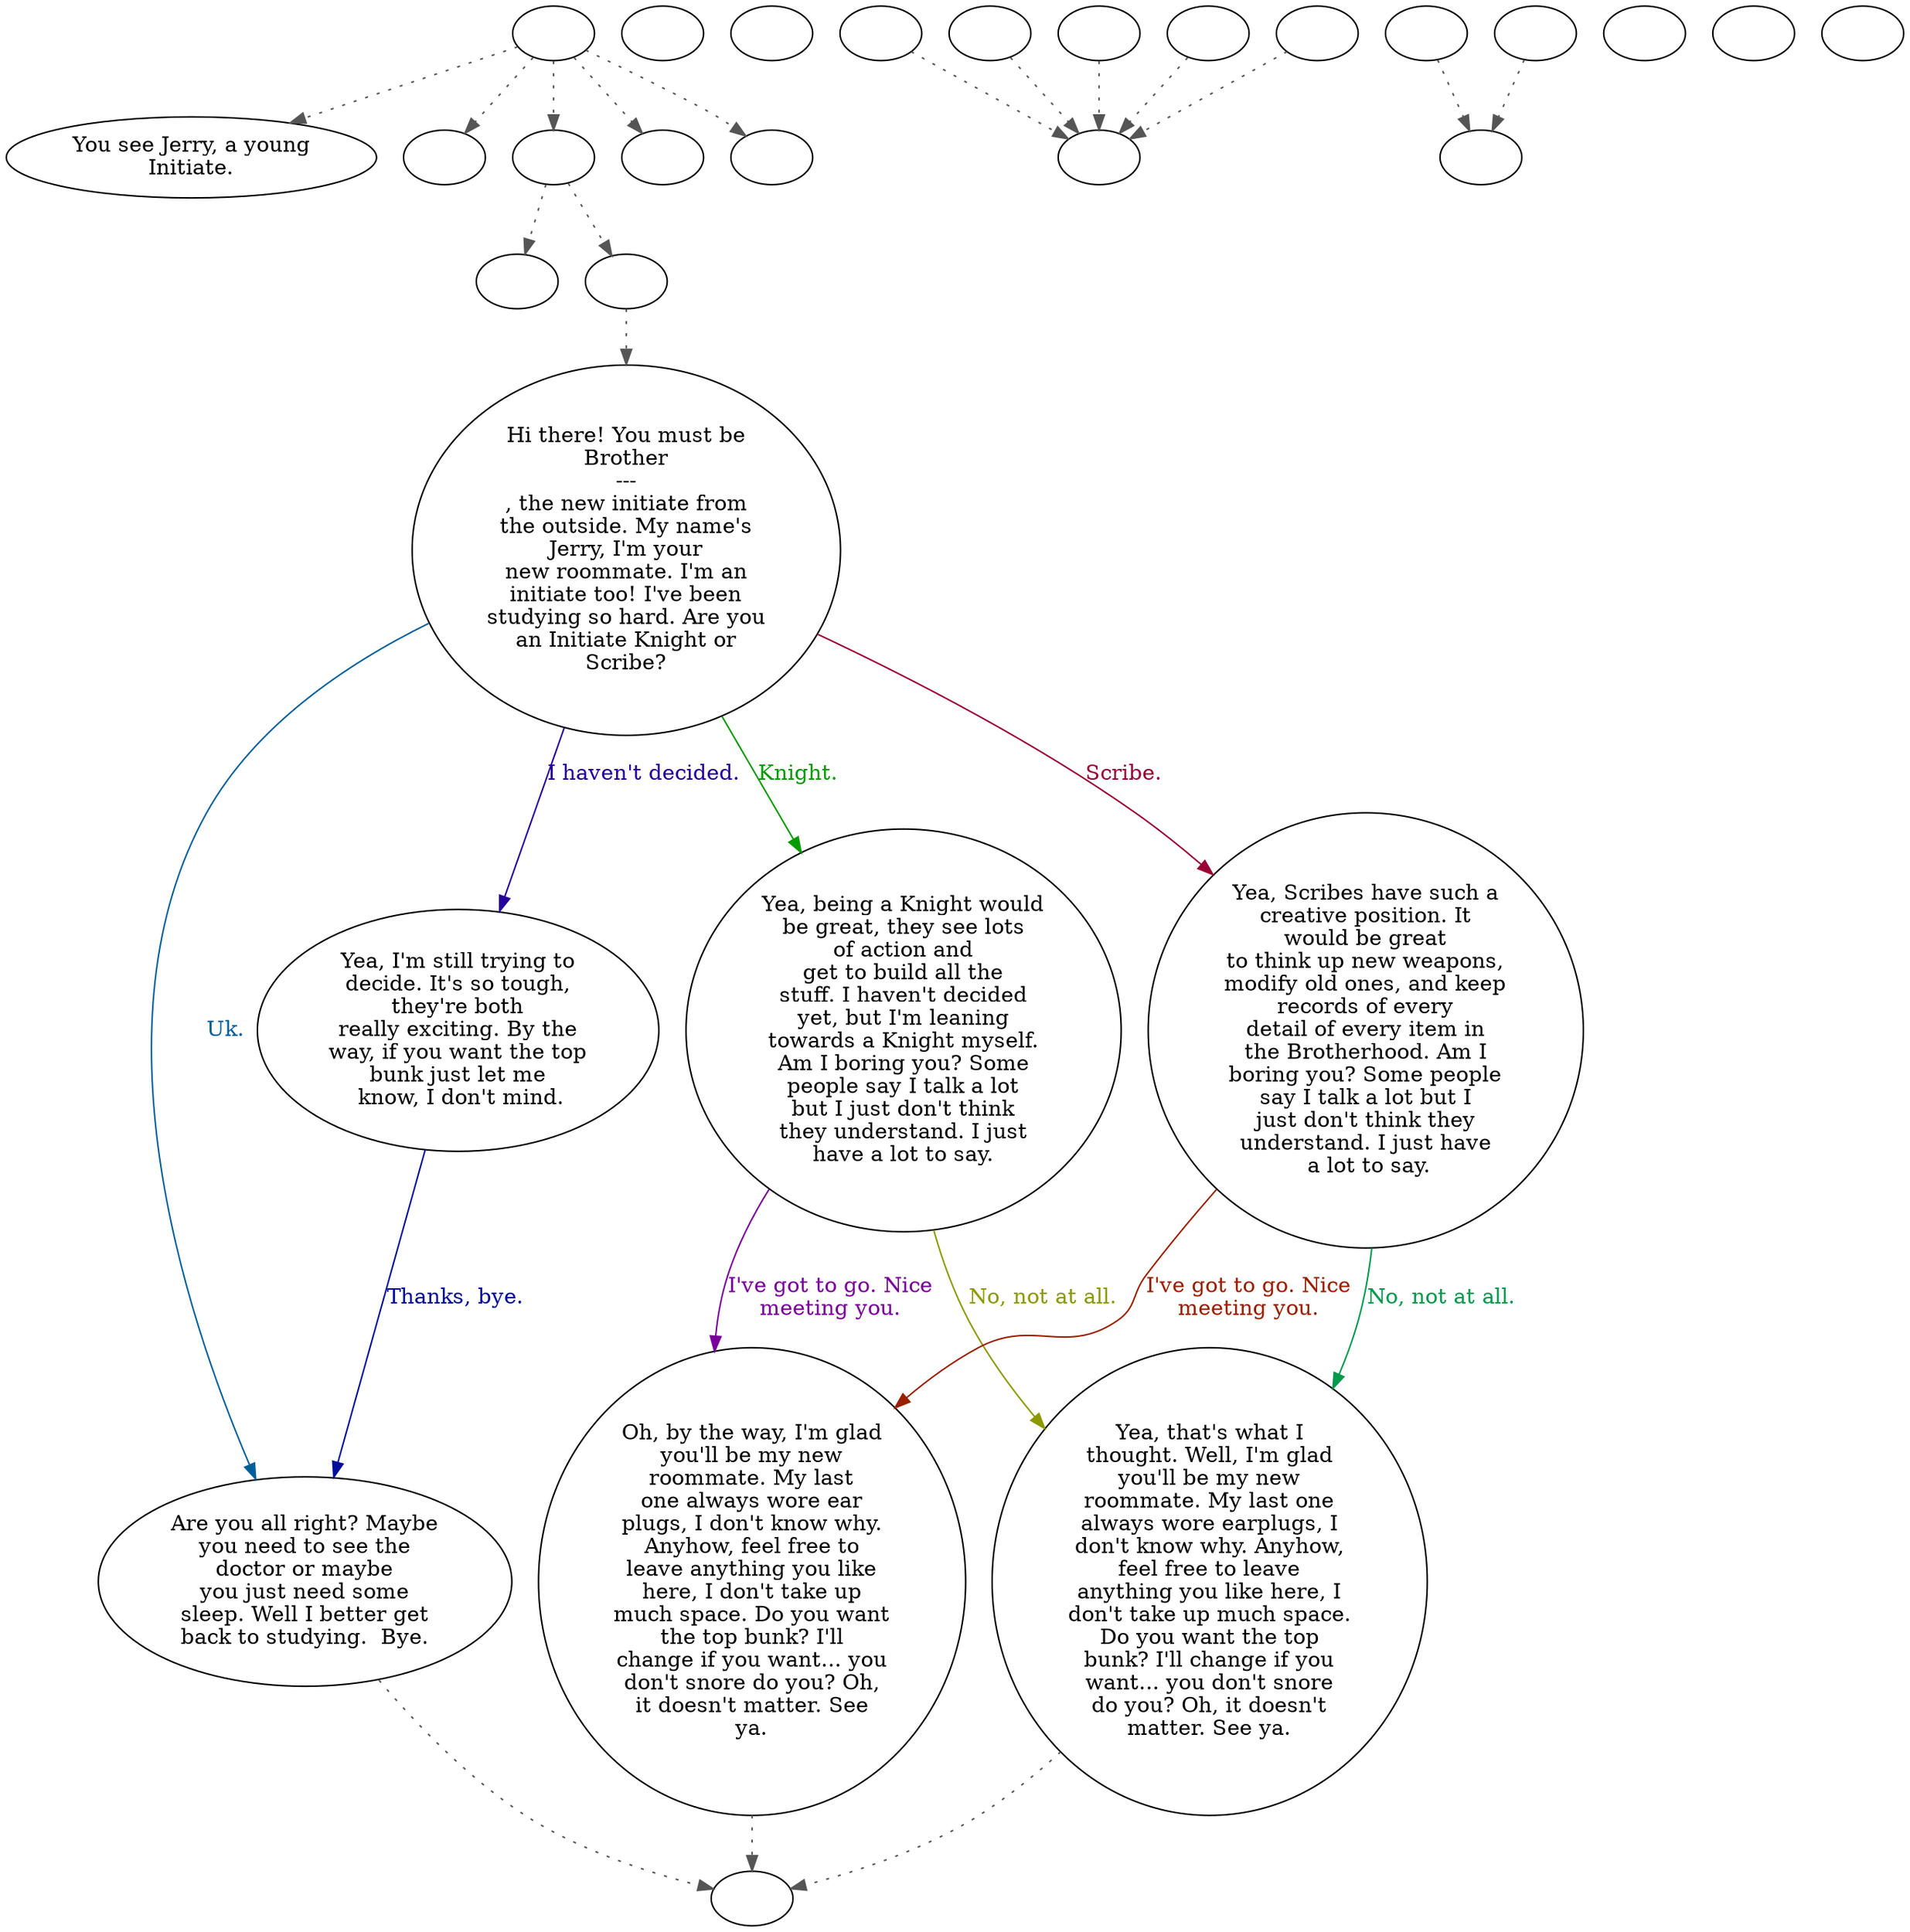 digraph RD1INIT {
  "start" [style=filled       fillcolor="#FFFFFF"       color="#000000"]
  "start" -> "look_at_p_proc" [style=dotted color="#555555"]
  "start" -> "pickup_p_proc" [style=dotted color="#555555"]
  "start" -> "talk_p_proc" [style=dotted color="#555555"]
  "start" -> "critter_p_proc" [style=dotted color="#555555"]
  "start" -> "destroy_p_proc" [style=dotted color="#555555"]
  "start" [label=""]
  "combat" [style=filled       fillcolor="#FFFFFF"       color="#000000"]
  "combat" [label=""]
  "critter_p_proc" [style=filled       fillcolor="#FFFFFF"       color="#000000"]
  "critter_p_proc" [label=""]
  "pickup_p_proc" [style=filled       fillcolor="#FFFFFF"       color="#000000"]
  "pickup_p_proc" [label=""]
  "talk_p_proc" [style=filled       fillcolor="#FFFFFF"       color="#000000"]
  "talk_p_proc" -> "goto07" [style=dotted color="#555555"]
  "talk_p_proc" -> "do_dialog" [style=dotted color="#555555"]
  "talk_p_proc" [label=""]
  "destroy_p_proc" [style=filled       fillcolor="#FFFFFF"       color="#000000"]
  "destroy_p_proc" [label=""]
  "look_at_p_proc" [style=filled       fillcolor="#FFFFFF"       color="#000000"]
  "look_at_p_proc" [label="You see Jerry, a young\nInitiate."]
  "goto00" [style=filled       fillcolor="#FFFFFF"       color="#000000"]
  "goto00" [label="Hi there! You must be\nBrother\n---\n, the new initiate from\nthe outside. My name's\nJerry, I'm your\nnew roommate. I'm an\ninitiate too! I've been\nstudying so hard. Are you\nan Initiate Knight or\nScribe?"]
  "goto00" -> "goto03" [label="I haven't decided." color="#260099" fontcolor="#260099"]
  "goto00" -> "goto01" [label="Knight." color="#069900" fontcolor="#069900"]
  "goto00" -> "goto02" [label="Scribe." color="#990033" fontcolor="#990033"]
  "goto00" -> "goto04" [label="Uk." color="#005F99" fontcolor="#005F99"]
  "goto01" [style=filled       fillcolor="#FFFFFF"       color="#000000"]
  "goto01" [label="Yea, being a Knight would\nbe great, they see lots\nof action and\nget to build all the\nstuff. I haven't decided\nyet, but I'm leaning\ntowards a Knight myself.\nAm I boring you? Some\npeople say I talk a lot\nbut I just don't think\nthey understand. I just\nhave a lot to say."]
  "goto01" -> "goto06" [label="No, not at all." color="#8C9900" fontcolor="#8C9900"]
  "goto01" -> "goto05" [label="I've got to go. Nice\nmeeting you." color="#790099" fontcolor="#790099"]
  "goto02" [style=filled       fillcolor="#FFFFFF"       color="#000000"]
  "goto02" [label="Yea, Scribes have such a\ncreative position. It\nwould be great\nto think up new weapons,\nmodify old ones, and keep\nrecords of every\ndetail of every item in\nthe Brotherhood. Am I\nboring you? Some people\nsay I talk a lot but I\njust don't think they\nunderstand. I just have\n a lot to say."]
  "goto02" -> "goto06" [label="No, not at all." color="#00994D" fontcolor="#00994D"]
  "goto02" -> "goto05" [label="I've got to go. Nice\nmeeting you." color="#992000" fontcolor="#992000"]
  "goto03" [style=filled       fillcolor="#FFFFFF"       color="#000000"]
  "goto03" [label="Yea, I'm still trying to\ndecide. It's so tough,\nthey're both\nreally exciting. By the\nway, if you want the top\nbunk just let me\n know, I don't mind."]
  "goto03" -> "goto04" [label="Thanks, bye." color="#000D99" fontcolor="#000D99"]
  "goto04" [style=filled       fillcolor="#FFFFFF"       color="#000000"]
  "goto04" -> "dialog_end" [style=dotted color="#555555"]
  "goto04" [label="Are you all right? Maybe\nyou need to see the\ndoctor or maybe\nyou just need some\nsleep. Well I better get\nback to studying.  Bye."]
  "goto05" [style=filled       fillcolor="#FFFFFF"       color="#000000"]
  "goto05" -> "dialog_end" [style=dotted color="#555555"]
  "goto05" [label="Oh, by the way, I'm glad\nyou'll be my new\nroommate. My last\none always wore ear\nplugs, I don't know why.\nAnyhow, feel free to\nleave anything you like\nhere, I don't take up\nmuch space. Do you want\nthe top bunk? I'll\nchange if you want... you\ndon't snore do you? Oh,\nit doesn't matter. See\nya."]
  "goto06" [style=filled       fillcolor="#FFFFFF"       color="#000000"]
  "goto06" -> "dialog_end" [style=dotted color="#555555"]
  "goto06" [label="Yea, that's what I\nthought. Well, I'm glad\nyou'll be my new\nroommate. My last one\nalways wore earplugs, I\ndon't know why. Anyhow,\nfeel free to leave\nanything you like here, I\ndon't take up much space.\nDo you want the top\nbunk? I'll change if you\nwant... you don't snore\ndo you? Oh, it doesn't\nmatter. See ya."]
  "goto07" [style=filled       fillcolor="#FFFFFF"       color="#000000"]
  "goto07" [label=""]
  "gotoend" [style=filled       fillcolor="#FFFFFF"       color="#000000"]
  "gotoend" [label=""]
  "dialog_end" [style=filled       fillcolor="#FFFFFF"       color="#000000"]
  "dialog_end" [label=""]
  "do_dialog" [style=filled       fillcolor="#FFFFFF"       color="#000000"]
  "do_dialog" -> "goto00" [style=dotted color="#555555"]
  "do_dialog" [label=""]
  "get_reaction" [style=filled       fillcolor="#FFFFFF"       color="#000000"]
  "get_reaction" -> "ReactToLevel" [style=dotted color="#555555"]
  "get_reaction" [label=""]
  "ReactToLevel" [style=filled       fillcolor="#FFFFFF"       color="#000000"]
  "ReactToLevel" [label=""]
  "LevelToReact" [style=filled       fillcolor="#FFFFFF"       color="#000000"]
  "LevelToReact" [label=""]
  "UpReact" [style=filled       fillcolor="#FFFFFF"       color="#000000"]
  "UpReact" -> "ReactToLevel" [style=dotted color="#555555"]
  "UpReact" [label=""]
  "DownReact" [style=filled       fillcolor="#FFFFFF"       color="#000000"]
  "DownReact" -> "ReactToLevel" [style=dotted color="#555555"]
  "DownReact" [label=""]
  "BottomReact" [style=filled       fillcolor="#FFFFFF"       color="#000000"]
  "BottomReact" [label=""]
  "TopReact" [style=filled       fillcolor="#FFFFFF"       color="#000000"]
  "TopReact" [label=""]
  "BigUpReact" [style=filled       fillcolor="#FFFFFF"       color="#000000"]
  "BigUpReact" -> "ReactToLevel" [style=dotted color="#555555"]
  "BigUpReact" [label=""]
  "BigDownReact" [style=filled       fillcolor="#FFFFFF"       color="#000000"]
  "BigDownReact" -> "ReactToLevel" [style=dotted color="#555555"]
  "BigDownReact" [label=""]
  "UpReactLevel" [style=filled       fillcolor="#FFFFFF"       color="#000000"]
  "UpReactLevel" -> "LevelToReact" [style=dotted color="#555555"]
  "UpReactLevel" [label=""]
  "DownReactLevel" [style=filled       fillcolor="#FFFFFF"       color="#000000"]
  "DownReactLevel" -> "LevelToReact" [style=dotted color="#555555"]
  "DownReactLevel" [label=""]
  "Goodbyes" [style=filled       fillcolor="#FFFFFF"       color="#000000"]
  "Goodbyes" [label=""]
}